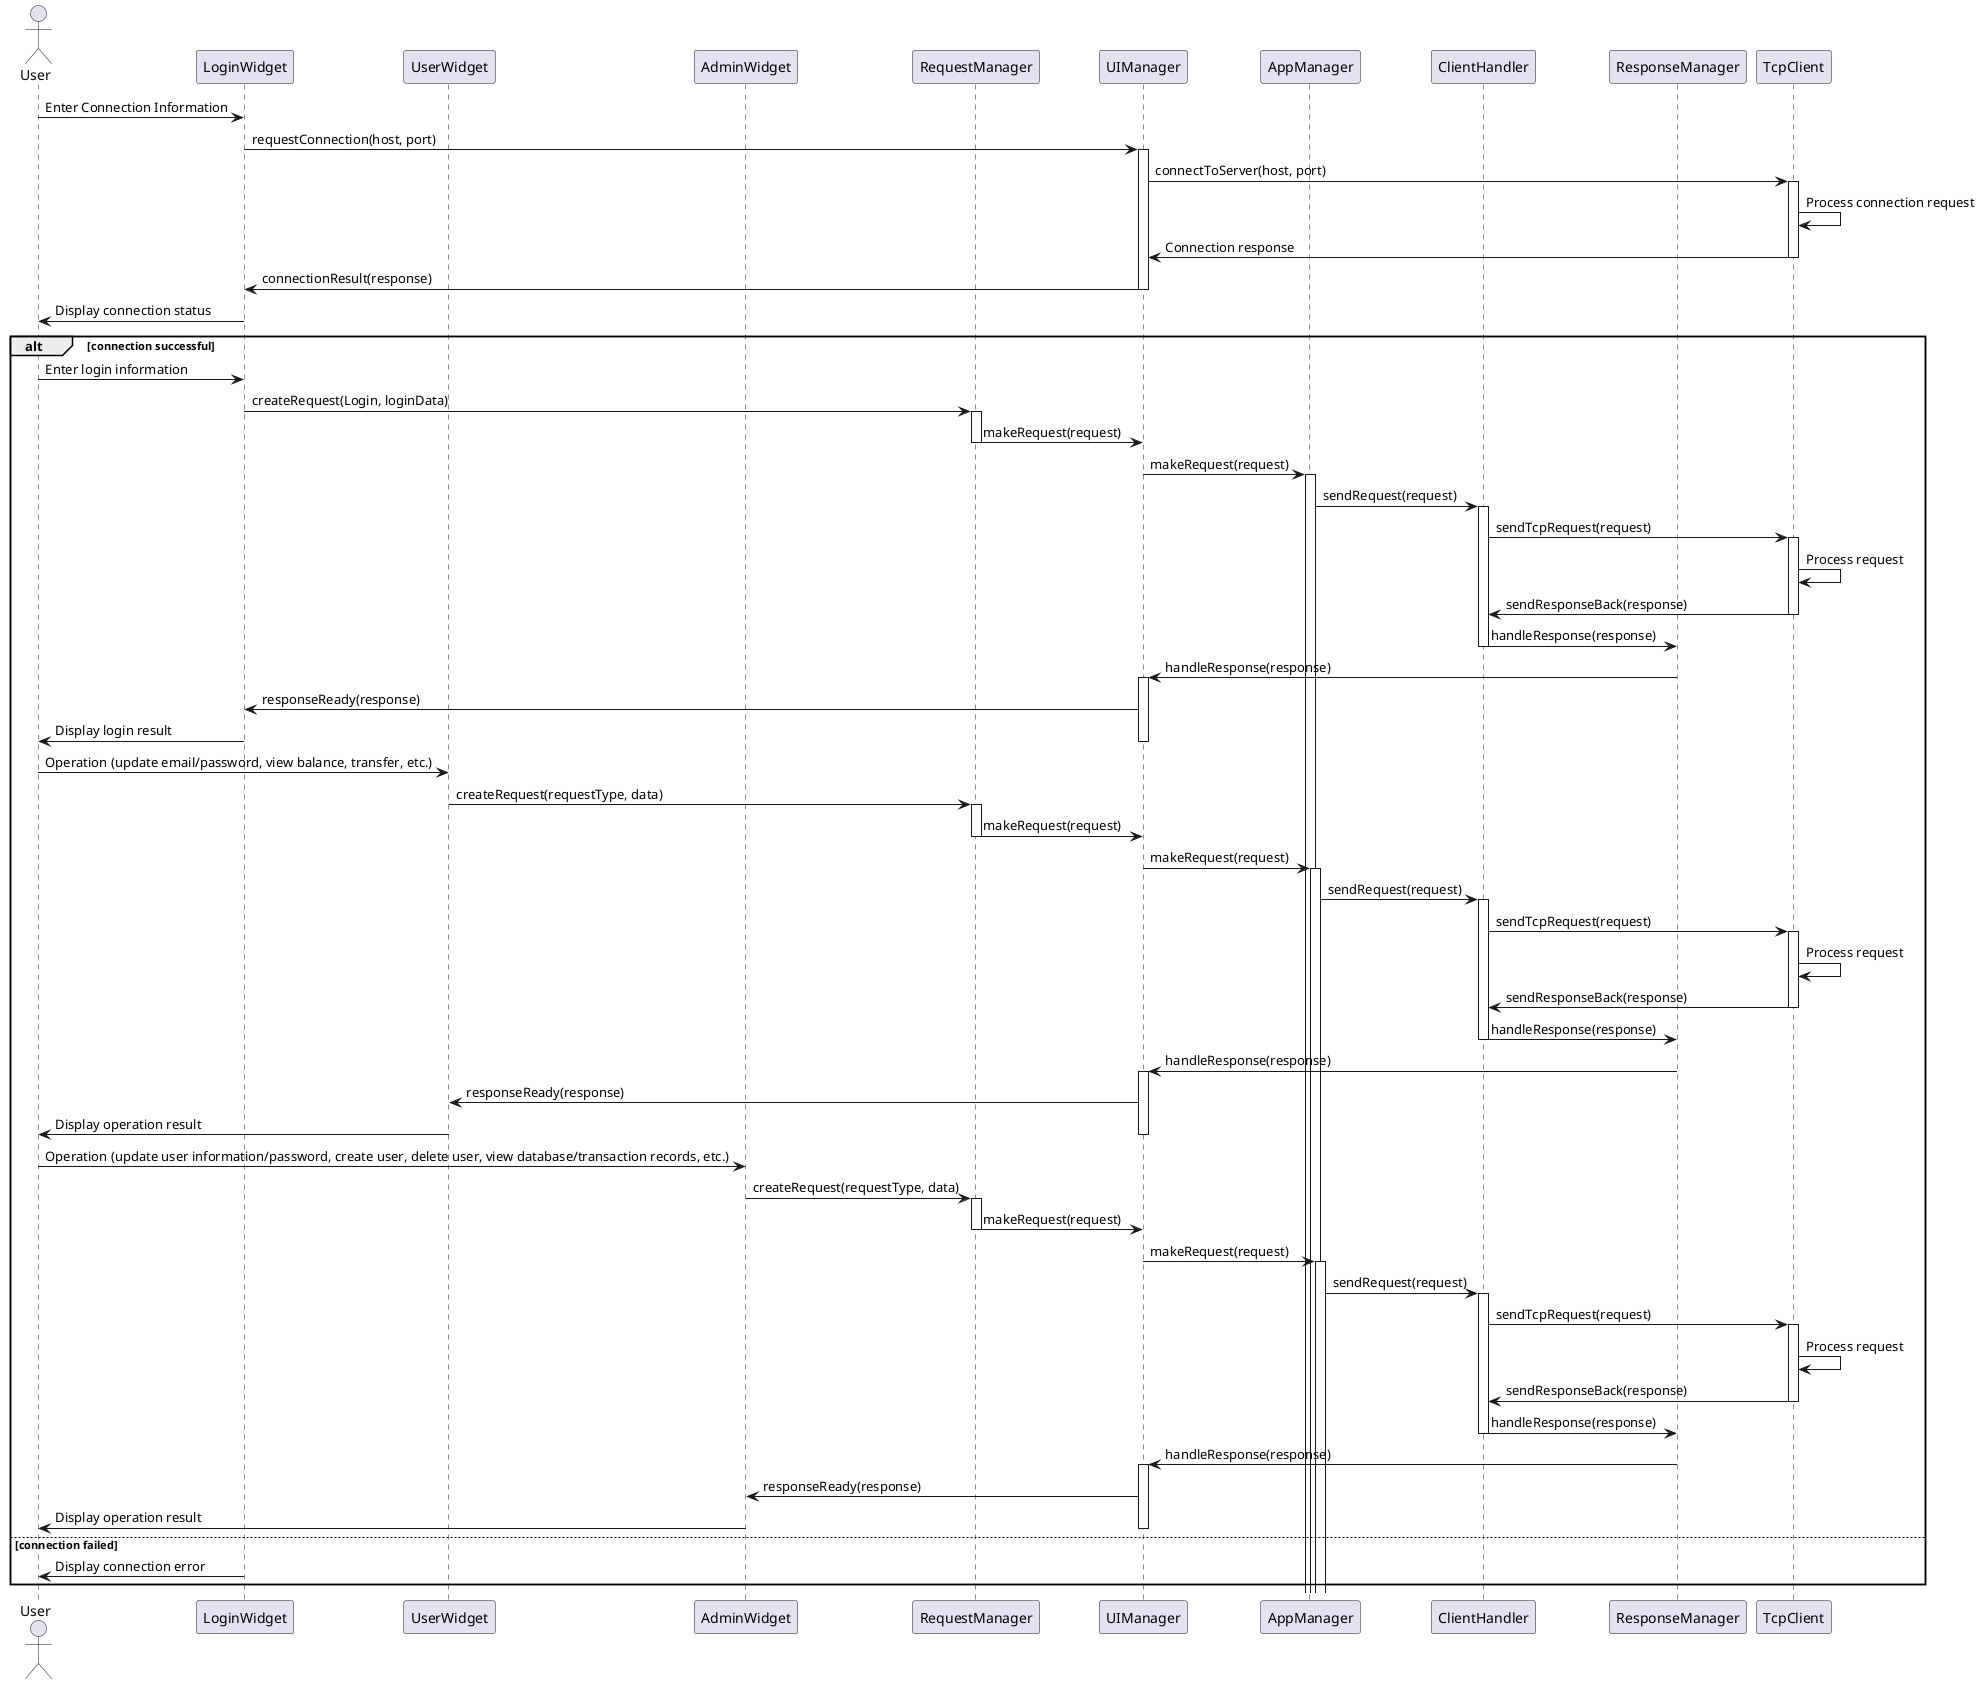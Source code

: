 @startuml
actor User
participant LoginWidget
participant UserWidget
participant AdminWidget
participant RequestManager
participant UIManager
participant AppManager
participant ClientHandler
participant ResponseManager
participant TcpClient

User -> LoginWidget: Enter Connection Information
LoginWidget -> UIManager: requestConnection(host, port)
activate UIManager

UIManager -> TcpClient: connectToServer(host, port)
activate TcpClient

TcpClient -> TcpClient: Process connection request
TcpClient -> UIManager: Connection response
deactivate TcpClient

UIManager -> LoginWidget: connectionResult(response)
deactivate UIManager

LoginWidget -> User: Display connection status

alt connection successful
    User -> LoginWidget: Enter login information
    LoginWidget -> RequestManager: createRequest(Login, loginData)
    activate RequestManager

    RequestManager -> UIManager: makeRequest(request)
    deactivate RequestManager

    UIManager -> AppManager: makeRequest(request)
    activate AppManager

    AppManager -> ClientHandler: sendRequest(request)
    activate ClientHandler

    ClientHandler -> TcpClient: sendTcpRequest(request)
    activate TcpClient

    TcpClient -> TcpClient: Process request
    TcpClient -> ClientHandler: sendResponseBack(response)
    deactivate TcpClient

    ClientHandler -> ResponseManager: handleResponse(response)
    deactivate ClientHandler

    ResponseManager -> UIManager: handleResponse(response)
    activate UIManager

    UIManager -> LoginWidget: responseReady(response)
    LoginWidget -> User: Display login result
    deactivate UIManager

    User -> UserWidget: Operation (update email/password, view balance, transfer, etc.)
    UserWidget -> RequestManager: createRequest(requestType, data)
    activate RequestManager

    RequestManager -> UIManager: makeRequest(request)
    deactivate RequestManager

    UIManager -> AppManager: makeRequest(request)
    activate AppManager

    AppManager -> ClientHandler: sendRequest(request)
    activate ClientHandler

    ClientHandler -> TcpClient: sendTcpRequest(request)
    activate TcpClient

    TcpClient -> TcpClient: Process request
    TcpClient -> ClientHandler: sendResponseBack(response)
    deactivate TcpClient

    ClientHandler -> ResponseManager: handleResponse(response)
    deactivate ClientHandler

    ResponseManager -> UIManager: handleResponse(response)
    activate UIManager

    UIManager -> UserWidget: responseReady(response)
    UserWidget -> User: Display operation result
    deactivate UIManager

    User -> AdminWidget: Operation (update user information/password, create user, delete user, view database/transaction records, etc.)
    AdminWidget -> RequestManager: createRequest(requestType, data)
    activate RequestManager

    RequestManager -> UIManager: makeRequest(request)
    deactivate RequestManager

    UIManager -> AppManager: makeRequest(request)
    activate AppManager

    AppManager -> ClientHandler: sendRequest(request)
    activate ClientHandler

    ClientHandler -> TcpClient: sendTcpRequest(request)
    activate TcpClient

    TcpClient -> TcpClient: Process request
    TcpClient -> ClientHandler: sendResponseBack(response)
    deactivate TcpClient

    ClientHandler -> ResponseManager: handleResponse(response)
    deactivate ClientHandler

    ResponseManager -> UIManager: handleResponse(response)
    activate UIManager

    UIManager -> AdminWidget: responseReady(response)
    AdminWidget -> User: Display operation result
    deactivate UIManager
else connection failed
    LoginWidget -> User: Display connection error
end
@enduml